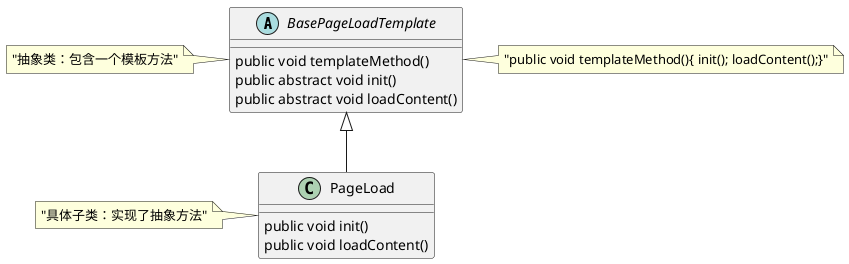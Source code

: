 @startuml

abstract class BasePageLoadTemplate{
    public void templateMethod()
    public abstract void init()
    public abstract void loadContent()
}
class PageLoad{
   public void init()
   public void loadContent()
}

BasePageLoadTemplate <|-- PageLoad

note left of BasePageLoadTemplate : "抽象类：包含一个模板方法"
note right of BasePageLoadTemplate : "public void templateMethod(){ init(); loadContent();}"
note left of PageLoad : "具体子类：实现了抽象方法"



@enduml